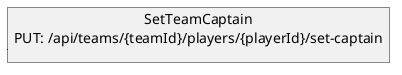 @startuml Set team captain Request

json "SetTeamCaptain\nPUT: /api/teams/{teamId}/players/{playerId}/set-captain" as setTeamCaptainRequest {
    
}

@enduml